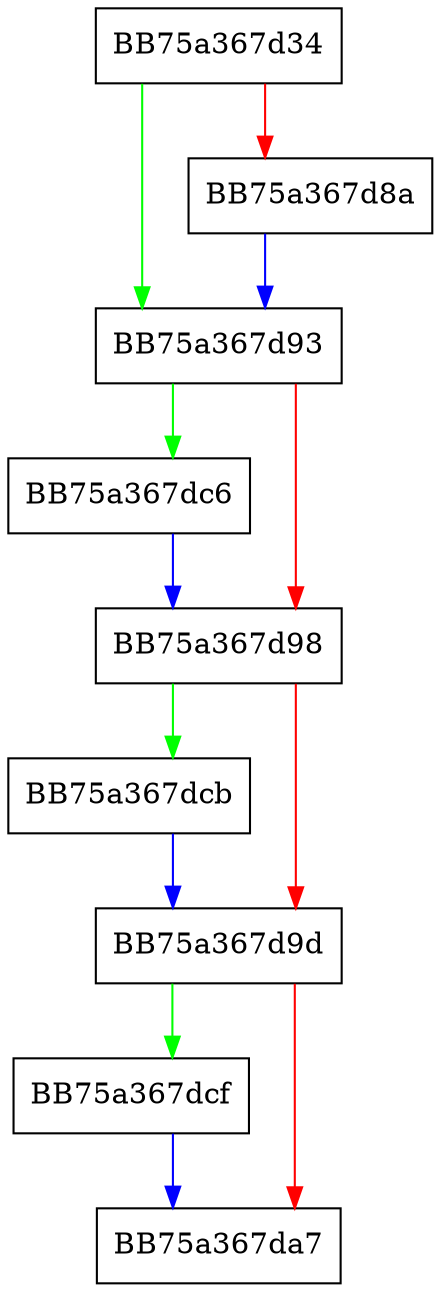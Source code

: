 digraph GetThreatCount {
  node [shape="box"];
  graph [splines=ortho];
  BB75a367d34 -> BB75a367d93 [color="green"];
  BB75a367d34 -> BB75a367d8a [color="red"];
  BB75a367d8a -> BB75a367d93 [color="blue"];
  BB75a367d93 -> BB75a367dc6 [color="green"];
  BB75a367d93 -> BB75a367d98 [color="red"];
  BB75a367d98 -> BB75a367dcb [color="green"];
  BB75a367d98 -> BB75a367d9d [color="red"];
  BB75a367d9d -> BB75a367dcf [color="green"];
  BB75a367d9d -> BB75a367da7 [color="red"];
  BB75a367dc6 -> BB75a367d98 [color="blue"];
  BB75a367dcb -> BB75a367d9d [color="blue"];
  BB75a367dcf -> BB75a367da7 [color="blue"];
}